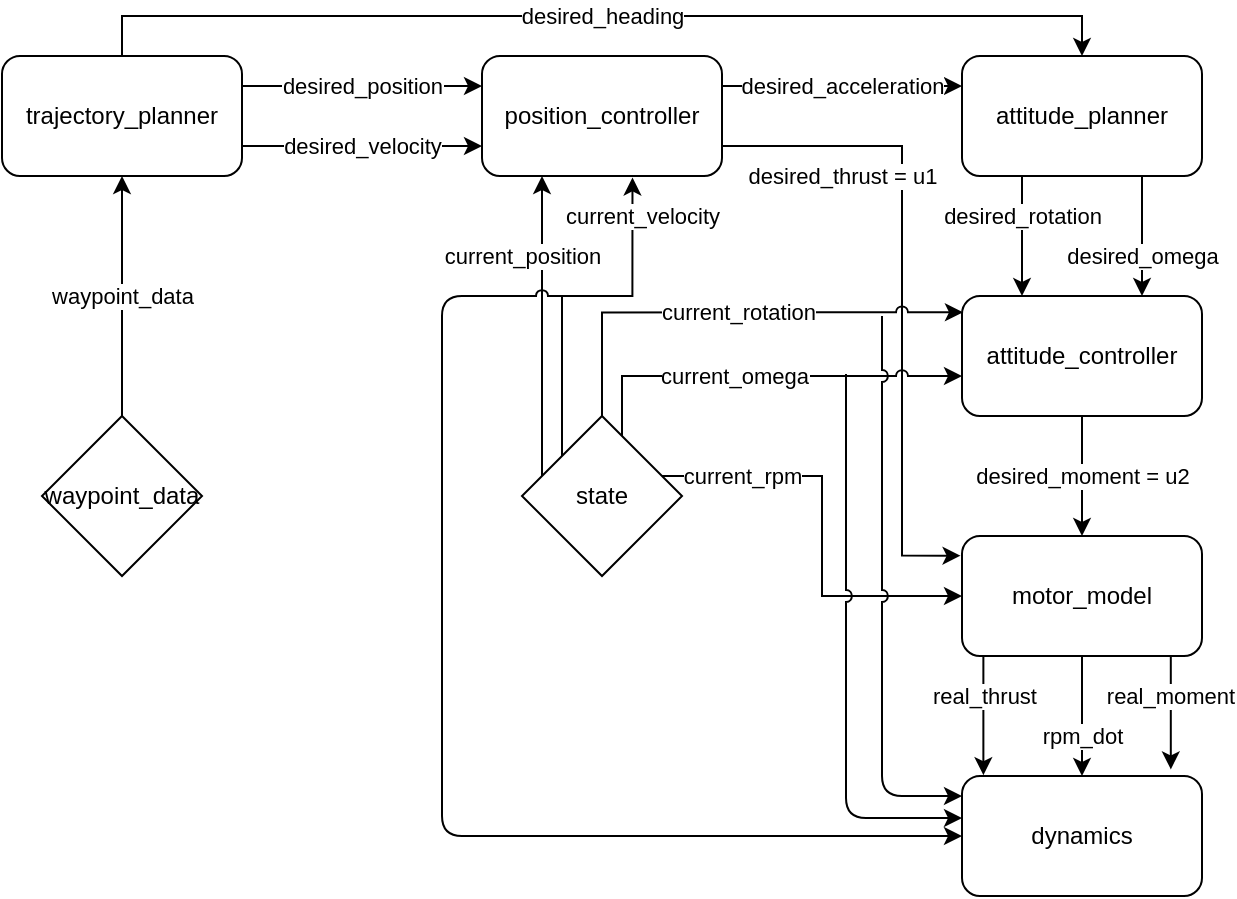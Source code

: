 <mxfile version="13.8.8" type="github">
  <diagram id="wdvSCebCkL6SU3_JaPT7" name="Page-1">
    <mxGraphModel dx="771" dy="453" grid="1" gridSize="10" guides="1" tooltips="1" connect="1" arrows="1" fold="1" page="1" pageScale="1" pageWidth="850" pageHeight="1100" math="0" shadow="0">
      <root>
        <mxCell id="0" />
        <mxCell id="1" parent="0" />
        <mxCell id="1VQ4vXBjl03Gh9TXkfRG-23" value="desired_acceleration" style="edgeStyle=orthogonalEdgeStyle;rounded=0;orthogonalLoop=1;jettySize=auto;html=1;exitX=1;exitY=0.25;exitDx=0;exitDy=0;entryX=0;entryY=0.25;entryDx=0;entryDy=0;" edge="1" parent="1" source="1VQ4vXBjl03Gh9TXkfRG-1" target="1VQ4vXBjl03Gh9TXkfRG-3">
          <mxGeometry relative="1" as="geometry" />
        </mxCell>
        <mxCell id="1VQ4vXBjl03Gh9TXkfRG-24" value="desired_thrust = u1" style="edgeStyle=orthogonalEdgeStyle;rounded=0;orthogonalLoop=1;jettySize=auto;html=1;exitX=1;exitY=0.75;exitDx=0;exitDy=0;entryX=-0.006;entryY=0.164;entryDx=0;entryDy=0;jumpStyle=arc;entryPerimeter=0;" edge="1" parent="1" source="1VQ4vXBjl03Gh9TXkfRG-1" target="1VQ4vXBjl03Gh9TXkfRG-5">
          <mxGeometry x="-0.63" y="-15" relative="1" as="geometry">
            <Array as="points">
              <mxPoint x="530" y="225" />
              <mxPoint x="530" y="430" />
            </Array>
            <mxPoint as="offset" />
          </mxGeometry>
        </mxCell>
        <mxCell id="1VQ4vXBjl03Gh9TXkfRG-1" value="position_controller" style="rounded=1;whiteSpace=wrap;html=1;" vertex="1" parent="1">
          <mxGeometry x="320" y="180" width="120" height="60" as="geometry" />
        </mxCell>
        <mxCell id="1VQ4vXBjl03Gh9TXkfRG-15" value="&lt;div&gt;desired_position&lt;/div&gt;" style="edgeStyle=orthogonalEdgeStyle;rounded=0;orthogonalLoop=1;jettySize=auto;html=1;entryX=0;entryY=0.25;entryDx=0;entryDy=0;exitX=1;exitY=0.25;exitDx=0;exitDy=0;" edge="1" parent="1" source="1VQ4vXBjl03Gh9TXkfRG-2" target="1VQ4vXBjl03Gh9TXkfRG-1">
          <mxGeometry relative="1" as="geometry" />
        </mxCell>
        <mxCell id="1VQ4vXBjl03Gh9TXkfRG-16" value="desired_velocity" style="edgeStyle=orthogonalEdgeStyle;rounded=0;orthogonalLoop=1;jettySize=auto;html=1;exitX=1;exitY=0.75;exitDx=0;exitDy=0;entryX=0;entryY=0.75;entryDx=0;entryDy=0;" edge="1" parent="1" source="1VQ4vXBjl03Gh9TXkfRG-2" target="1VQ4vXBjl03Gh9TXkfRG-1">
          <mxGeometry relative="1" as="geometry" />
        </mxCell>
        <mxCell id="1VQ4vXBjl03Gh9TXkfRG-21" value="&lt;div&gt;desired_heading&lt;/div&gt;" style="edgeStyle=orthogonalEdgeStyle;rounded=0;orthogonalLoop=1;jettySize=auto;html=1;entryX=0.5;entryY=0;entryDx=0;entryDy=0;" edge="1" parent="1" source="1VQ4vXBjl03Gh9TXkfRG-2" target="1VQ4vXBjl03Gh9TXkfRG-3">
          <mxGeometry relative="1" as="geometry">
            <Array as="points">
              <mxPoint x="140" y="160" />
              <mxPoint x="620" y="160" />
            </Array>
          </mxGeometry>
        </mxCell>
        <mxCell id="1VQ4vXBjl03Gh9TXkfRG-2" value="&lt;div&gt;trajectory_planner&lt;/div&gt;" style="rounded=1;whiteSpace=wrap;html=1;" vertex="1" parent="1">
          <mxGeometry x="80" y="180" width="120" height="60" as="geometry" />
        </mxCell>
        <mxCell id="1VQ4vXBjl03Gh9TXkfRG-25" value="&lt;div&gt;desired_rotation&lt;/div&gt;" style="edgeStyle=orthogonalEdgeStyle;rounded=0;orthogonalLoop=1;jettySize=auto;html=1;exitX=0.25;exitY=1;exitDx=0;exitDy=0;entryX=0.25;entryY=0;entryDx=0;entryDy=0;" edge="1" parent="1" source="1VQ4vXBjl03Gh9TXkfRG-3" target="1VQ4vXBjl03Gh9TXkfRG-4">
          <mxGeometry x="-0.333" relative="1" as="geometry">
            <mxPoint as="offset" />
          </mxGeometry>
        </mxCell>
        <mxCell id="1VQ4vXBjl03Gh9TXkfRG-26" value="&lt;div&gt;desired_omega&lt;/div&gt;" style="edgeStyle=orthogonalEdgeStyle;rounded=0;orthogonalLoop=1;jettySize=auto;html=1;exitX=0.75;exitY=1;exitDx=0;exitDy=0;entryX=0.75;entryY=0;entryDx=0;entryDy=0;" edge="1" parent="1" source="1VQ4vXBjl03Gh9TXkfRG-3" target="1VQ4vXBjl03Gh9TXkfRG-4">
          <mxGeometry x="0.333" relative="1" as="geometry">
            <mxPoint as="offset" />
          </mxGeometry>
        </mxCell>
        <mxCell id="1VQ4vXBjl03Gh9TXkfRG-3" value="&lt;div&gt;attitude_planner&lt;/div&gt;" style="rounded=1;whiteSpace=wrap;html=1;" vertex="1" parent="1">
          <mxGeometry x="560" y="180" width="120" height="60" as="geometry" />
        </mxCell>
        <mxCell id="1VQ4vXBjl03Gh9TXkfRG-30" value="desired_moment = u2" style="edgeStyle=orthogonalEdgeStyle;rounded=0;jumpStyle=arc;orthogonalLoop=1;jettySize=auto;html=1;exitX=0.5;exitY=1;exitDx=0;exitDy=0;entryX=0.5;entryY=0;entryDx=0;entryDy=0;" edge="1" parent="1" source="1VQ4vXBjl03Gh9TXkfRG-4" target="1VQ4vXBjl03Gh9TXkfRG-5">
          <mxGeometry relative="1" as="geometry" />
        </mxCell>
        <mxCell id="1VQ4vXBjl03Gh9TXkfRG-4" value="&lt;div&gt;attitude_controller&lt;/div&gt;" style="rounded=1;whiteSpace=wrap;html=1;" vertex="1" parent="1">
          <mxGeometry x="560" y="300" width="120" height="60" as="geometry" />
        </mxCell>
        <mxCell id="1VQ4vXBjl03Gh9TXkfRG-34" value="real_moment" style="edgeStyle=orthogonalEdgeStyle;rounded=0;jumpStyle=arc;orthogonalLoop=1;jettySize=auto;html=1;entryX=0.87;entryY=-0.055;entryDx=0;entryDy=0;entryPerimeter=0;" edge="1" parent="1" source="1VQ4vXBjl03Gh9TXkfRG-5" target="1VQ4vXBjl03Gh9TXkfRG-6">
          <mxGeometry x="0.059" y="-10" relative="1" as="geometry">
            <Array as="points">
              <mxPoint x="664" y="510" />
            </Array>
            <mxPoint x="10" y="-10" as="offset" />
          </mxGeometry>
        </mxCell>
        <mxCell id="1VQ4vXBjl03Gh9TXkfRG-35" value="real_thrust" style="edgeStyle=orthogonalEdgeStyle;rounded=0;jumpStyle=arc;orthogonalLoop=1;jettySize=auto;html=1;entryX=0.089;entryY=-0.007;entryDx=0;entryDy=0;entryPerimeter=0;" edge="1" parent="1" source="1VQ4vXBjl03Gh9TXkfRG-5" target="1VQ4vXBjl03Gh9TXkfRG-6">
          <mxGeometry x="0.008" y="-10" relative="1" as="geometry">
            <Array as="points">
              <mxPoint x="571" y="510" />
            </Array>
            <mxPoint x="10" y="-10" as="offset" />
          </mxGeometry>
        </mxCell>
        <mxCell id="1VQ4vXBjl03Gh9TXkfRG-36" value="rpm_dot" style="edgeStyle=orthogonalEdgeStyle;rounded=0;jumpStyle=arc;orthogonalLoop=1;jettySize=auto;html=1;entryX=0.5;entryY=0;entryDx=0;entryDy=0;" edge="1" parent="1" source="1VQ4vXBjl03Gh9TXkfRG-5" target="1VQ4vXBjl03Gh9TXkfRG-6">
          <mxGeometry x="0.333" relative="1" as="geometry">
            <mxPoint as="offset" />
          </mxGeometry>
        </mxCell>
        <mxCell id="1VQ4vXBjl03Gh9TXkfRG-5" value="&lt;div&gt;motor_model&lt;/div&gt;" style="rounded=1;whiteSpace=wrap;html=1;" vertex="1" parent="1">
          <mxGeometry x="560" y="420" width="120" height="60" as="geometry" />
        </mxCell>
        <mxCell id="1VQ4vXBjl03Gh9TXkfRG-6" value="&lt;div&gt;dynamics&lt;/div&gt;" style="rounded=1;whiteSpace=wrap;html=1;" vertex="1" parent="1">
          <mxGeometry x="560" y="540" width="120" height="60" as="geometry" />
        </mxCell>
        <mxCell id="1VQ4vXBjl03Gh9TXkfRG-17" value="&lt;div&gt;current_position&lt;/div&gt;" style="edgeStyle=orthogonalEdgeStyle;rounded=0;orthogonalLoop=1;jettySize=auto;html=1;entryX=0.25;entryY=1;entryDx=0;entryDy=0;" edge="1" parent="1" source="1VQ4vXBjl03Gh9TXkfRG-9" target="1VQ4vXBjl03Gh9TXkfRG-1">
          <mxGeometry x="0.467" y="10" relative="1" as="geometry">
            <Array as="points">
              <mxPoint x="350" y="330" />
              <mxPoint x="350" y="330" />
            </Array>
            <mxPoint as="offset" />
          </mxGeometry>
        </mxCell>
        <mxCell id="1VQ4vXBjl03Gh9TXkfRG-19" style="edgeStyle=orthogonalEdgeStyle;rounded=0;orthogonalLoop=1;jettySize=auto;html=1;entryX=0.627;entryY=1.012;entryDx=0;entryDy=0;entryPerimeter=0;" edge="1" parent="1" target="1VQ4vXBjl03Gh9TXkfRG-1">
          <mxGeometry relative="1" as="geometry">
            <mxPoint x="357.309" y="399.351" as="sourcePoint" />
            <mxPoint x="420.0" y="260.64" as="targetPoint" />
            <Array as="points">
              <mxPoint x="360" y="399" />
              <mxPoint x="360" y="300" />
              <mxPoint x="395" y="300" />
            </Array>
          </mxGeometry>
        </mxCell>
        <mxCell id="1VQ4vXBjl03Gh9TXkfRG-20" value="current_velocity" style="edgeLabel;html=1;align=center;verticalAlign=middle;resizable=0;points=[];" vertex="1" connectable="0" parent="1VQ4vXBjl03Gh9TXkfRG-19">
          <mxGeometry x="0.087" y="-1" relative="1" as="geometry">
            <mxPoint x="35.18" y="-41.03" as="offset" />
          </mxGeometry>
        </mxCell>
        <mxCell id="1VQ4vXBjl03Gh9TXkfRG-27" value="&lt;div&gt;current_rotation&lt;/div&gt;" style="edgeStyle=orthogonalEdgeStyle;rounded=0;orthogonalLoop=1;jettySize=auto;html=1;entryX=0.004;entryY=0.136;entryDx=0;entryDy=0;entryPerimeter=0;noJump=0;jumpStyle=arc;" edge="1" parent="1" source="1VQ4vXBjl03Gh9TXkfRG-9" target="1VQ4vXBjl03Gh9TXkfRG-4">
          <mxGeometry x="0.034" relative="1" as="geometry">
            <Array as="points">
              <mxPoint x="380" y="308" />
            </Array>
            <mxPoint as="offset" />
          </mxGeometry>
        </mxCell>
        <mxCell id="1VQ4vXBjl03Gh9TXkfRG-28" style="edgeStyle=orthogonalEdgeStyle;rounded=0;orthogonalLoop=1;jettySize=auto;html=1;entryX=0;entryY=0.667;entryDx=0;entryDy=0;entryPerimeter=0;jumpStyle=arc;" edge="1" parent="1" source="1VQ4vXBjl03Gh9TXkfRG-9" target="1VQ4vXBjl03Gh9TXkfRG-4">
          <mxGeometry relative="1" as="geometry">
            <Array as="points">
              <mxPoint x="390" y="340" />
            </Array>
          </mxGeometry>
        </mxCell>
        <mxCell id="1VQ4vXBjl03Gh9TXkfRG-29" value="&lt;div&gt;current_omega&lt;/div&gt;" style="edgeLabel;html=1;align=center;verticalAlign=middle;resizable=0;points=[];" vertex="1" connectable="0" parent="1VQ4vXBjl03Gh9TXkfRG-28">
          <mxGeometry x="-0.767" y="1" relative="1" as="geometry">
            <mxPoint x="56.54" y="-6.6" as="offset" />
          </mxGeometry>
        </mxCell>
        <mxCell id="1VQ4vXBjl03Gh9TXkfRG-31" value="current_rpm" style="edgeStyle=orthogonalEdgeStyle;rounded=0;jumpStyle=arc;orthogonalLoop=1;jettySize=auto;html=1;entryX=0;entryY=0.5;entryDx=0;entryDy=0;" edge="1" parent="1" source="1VQ4vXBjl03Gh9TXkfRG-9" target="1VQ4vXBjl03Gh9TXkfRG-5">
          <mxGeometry x="-0.619" relative="1" as="geometry">
            <Array as="points">
              <mxPoint x="490" y="390" />
              <mxPoint x="490" y="450" />
            </Array>
            <mxPoint as="offset" />
          </mxGeometry>
        </mxCell>
        <mxCell id="1VQ4vXBjl03Gh9TXkfRG-9" value="&lt;div&gt;state&lt;/div&gt;" style="rhombus;whiteSpace=wrap;html=1;" vertex="1" parent="1">
          <mxGeometry x="340" y="360" width="80" height="80" as="geometry" />
        </mxCell>
        <mxCell id="1VQ4vXBjl03Gh9TXkfRG-13" value="&lt;div&gt;waypoint_data&lt;/div&gt;" style="edgeStyle=orthogonalEdgeStyle;rounded=0;orthogonalLoop=1;jettySize=auto;html=1;entryX=0.5;entryY=1;entryDx=0;entryDy=0;" edge="1" parent="1" source="1VQ4vXBjl03Gh9TXkfRG-11" target="1VQ4vXBjl03Gh9TXkfRG-2">
          <mxGeometry relative="1" as="geometry" />
        </mxCell>
        <mxCell id="1VQ4vXBjl03Gh9TXkfRG-11" value="waypoint_data" style="rhombus;whiteSpace=wrap;html=1;" vertex="1" parent="1">
          <mxGeometry x="100" y="360" width="80" height="80" as="geometry" />
        </mxCell>
        <mxCell id="1VQ4vXBjl03Gh9TXkfRG-38" value="" style="endArrow=classic;html=1;jumpStyle=arc;" edge="1" parent="1">
          <mxGeometry width="50" height="50" relative="1" as="geometry">
            <mxPoint x="502" y="339" as="sourcePoint" />
            <mxPoint x="560" y="561" as="targetPoint" />
            <Array as="points">
              <mxPoint x="502" y="561" />
            </Array>
          </mxGeometry>
        </mxCell>
        <mxCell id="1VQ4vXBjl03Gh9TXkfRG-39" value="" style="endArrow=classic;html=1;entryX=0;entryY=0.167;entryDx=0;entryDy=0;entryPerimeter=0;jumpStyle=arc;" edge="1" parent="1" target="1VQ4vXBjl03Gh9TXkfRG-6">
          <mxGeometry width="50" height="50" relative="1" as="geometry">
            <mxPoint x="520" y="310" as="sourcePoint" />
            <mxPoint x="470" y="360" as="targetPoint" />
            <Array as="points">
              <mxPoint x="520" y="550" />
            </Array>
          </mxGeometry>
        </mxCell>
        <mxCell id="1VQ4vXBjl03Gh9TXkfRG-41" value="" style="endArrow=classic;html=1;entryX=0;entryY=0.5;entryDx=0;entryDy=0;jumpStyle=arc;" edge="1" parent="1" target="1VQ4vXBjl03Gh9TXkfRG-6">
          <mxGeometry width="50" height="50" relative="1" as="geometry">
            <mxPoint x="360" y="300" as="sourcePoint" />
            <mxPoint x="310" y="300" as="targetPoint" />
            <Array as="points">
              <mxPoint x="300" y="300" />
              <mxPoint x="300" y="570" />
            </Array>
          </mxGeometry>
        </mxCell>
      </root>
    </mxGraphModel>
  </diagram>
</mxfile>

